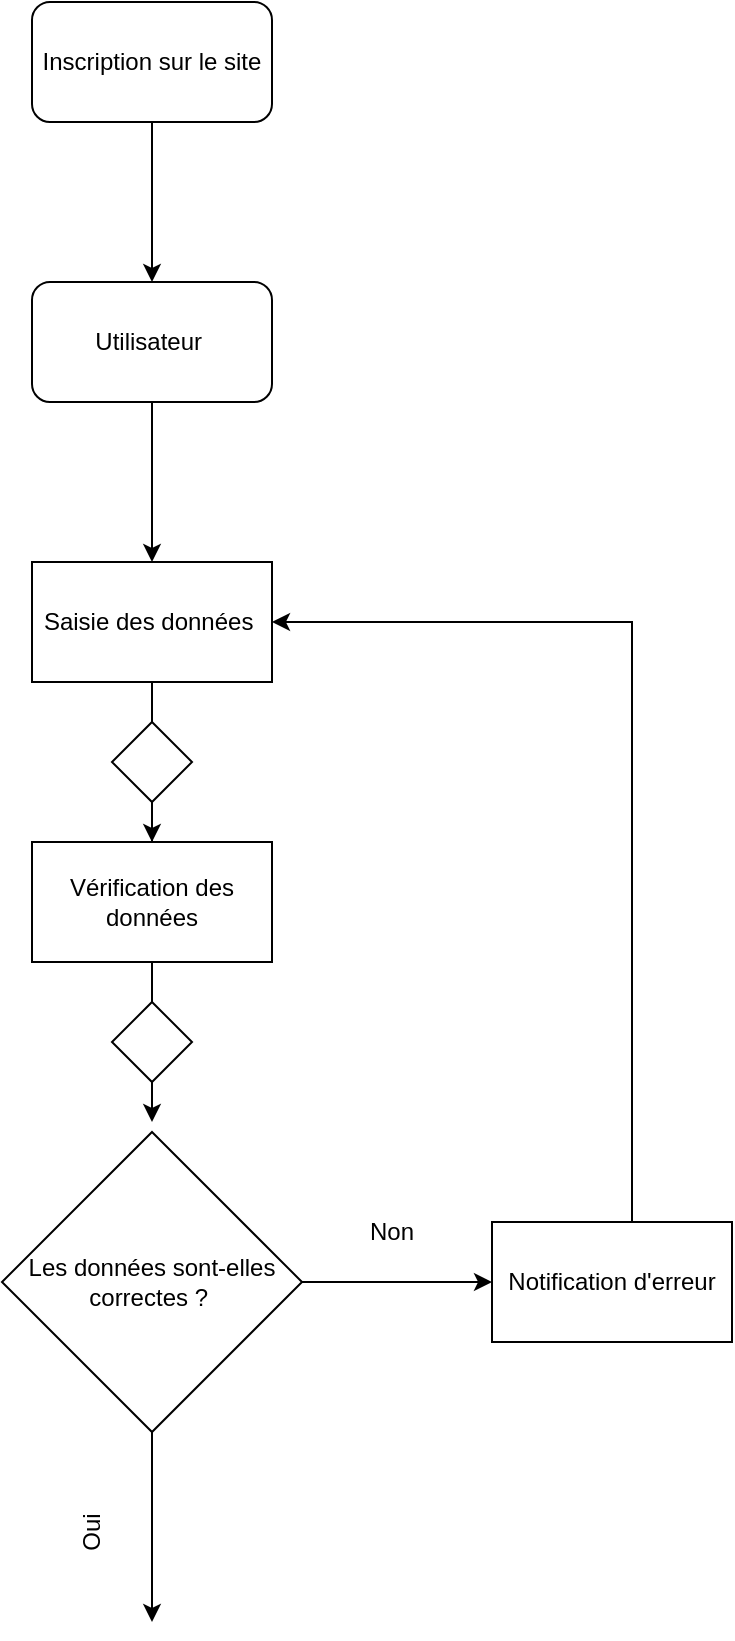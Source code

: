 <mxfile version="20.5.3" type="github">
  <diagram id="C5RBs43oDa-KdzZeNtuy" name="Diagramme d&#39;état utilisateur">
    <mxGraphModel dx="1038" dy="579" grid="1" gridSize="10" guides="1" tooltips="1" connect="1" arrows="1" fold="1" page="1" pageScale="1" pageWidth="827" pageHeight="1169" math="0" shadow="0">
      <root>
        <mxCell id="WIyWlLk6GJQsqaUBKTNV-0" />
        <mxCell id="WIyWlLk6GJQsqaUBKTNV-1" parent="WIyWlLk6GJQsqaUBKTNV-0" />
        <mxCell id="kAuWBWmsDm73bkTep5IY-2" value="" style="edgeStyle=orthogonalEdgeStyle;rounded=0;orthogonalLoop=1;jettySize=auto;html=1;" edge="1" parent="WIyWlLk6GJQsqaUBKTNV-1" source="kAuWBWmsDm73bkTep5IY-0" target="kAuWBWmsDm73bkTep5IY-1">
          <mxGeometry relative="1" as="geometry" />
        </mxCell>
        <mxCell id="kAuWBWmsDm73bkTep5IY-0" value="Inscription sur le site" style="rounded=1;whiteSpace=wrap;html=1;" vertex="1" parent="WIyWlLk6GJQsqaUBKTNV-1">
          <mxGeometry x="340" y="20" width="120" height="60" as="geometry" />
        </mxCell>
        <mxCell id="kAuWBWmsDm73bkTep5IY-4" value="" style="edgeStyle=orthogonalEdgeStyle;rounded=0;orthogonalLoop=1;jettySize=auto;html=1;" edge="1" parent="WIyWlLk6GJQsqaUBKTNV-1" source="kAuWBWmsDm73bkTep5IY-1">
          <mxGeometry relative="1" as="geometry">
            <mxPoint x="400" y="300" as="targetPoint" />
          </mxGeometry>
        </mxCell>
        <mxCell id="kAuWBWmsDm73bkTep5IY-1" value="Utilisateur&amp;nbsp;" style="whiteSpace=wrap;html=1;rounded=1;" vertex="1" parent="WIyWlLk6GJQsqaUBKTNV-1">
          <mxGeometry x="340" y="160" width="120" height="60" as="geometry" />
        </mxCell>
        <mxCell id="kAuWBWmsDm73bkTep5IY-11" value="" style="edgeStyle=orthogonalEdgeStyle;rounded=0;orthogonalLoop=1;jettySize=auto;html=1;startArrow=none;" edge="1" parent="WIyWlLk6GJQsqaUBKTNV-1" source="kAuWBWmsDm73bkTep5IY-25" target="kAuWBWmsDm73bkTep5IY-10">
          <mxGeometry relative="1" as="geometry" />
        </mxCell>
        <mxCell id="kAuWBWmsDm73bkTep5IY-6" value="Saisie des données&amp;nbsp;" style="whiteSpace=wrap;html=1;" vertex="1" parent="WIyWlLk6GJQsqaUBKTNV-1">
          <mxGeometry x="340" y="300" width="120" height="60" as="geometry" />
        </mxCell>
        <mxCell id="kAuWBWmsDm73bkTep5IY-7" value="" style="edgeStyle=orthogonalEdgeStyle;rounded=0;orthogonalLoop=1;jettySize=auto;html=1;" edge="1" parent="WIyWlLk6GJQsqaUBKTNV-1" source="kAuWBWmsDm73bkTep5IY-5" target="kAuWBWmsDm73bkTep5IY-6">
          <mxGeometry relative="1" as="geometry" />
        </mxCell>
        <mxCell id="kAuWBWmsDm73bkTep5IY-9" value="Oui" style="text;html=1;strokeColor=none;fillColor=none;align=center;verticalAlign=middle;whiteSpace=wrap;rounded=0;rotation=-90;" vertex="1" parent="WIyWlLk6GJQsqaUBKTNV-1">
          <mxGeometry x="340" y="770" width="60" height="30" as="geometry" />
        </mxCell>
        <mxCell id="kAuWBWmsDm73bkTep5IY-24" value="" style="edgeStyle=orthogonalEdgeStyle;rounded=0;orthogonalLoop=1;jettySize=auto;html=1;startArrow=none;" edge="1" parent="WIyWlLk6GJQsqaUBKTNV-1" source="kAuWBWmsDm73bkTep5IY-27">
          <mxGeometry relative="1" as="geometry">
            <mxPoint x="400" y="580" as="targetPoint" />
          </mxGeometry>
        </mxCell>
        <mxCell id="kAuWBWmsDm73bkTep5IY-10" value="Vérification des données" style="whiteSpace=wrap;html=1;" vertex="1" parent="WIyWlLk6GJQsqaUBKTNV-1">
          <mxGeometry x="340" y="440" width="120" height="60" as="geometry" />
        </mxCell>
        <mxCell id="kAuWBWmsDm73bkTep5IY-18" value="" style="edgeStyle=orthogonalEdgeStyle;rounded=0;orthogonalLoop=1;jettySize=auto;html=1;entryX=1;entryY=0.5;entryDx=0;entryDy=0;" edge="1" parent="WIyWlLk6GJQsqaUBKTNV-1" source="kAuWBWmsDm73bkTep5IY-12" target="kAuWBWmsDm73bkTep5IY-6">
          <mxGeometry relative="1" as="geometry">
            <mxPoint x="600" y="180" as="targetPoint" />
            <Array as="points">
              <mxPoint x="640" y="330" />
            </Array>
          </mxGeometry>
        </mxCell>
        <mxCell id="kAuWBWmsDm73bkTep5IY-12" value="Notification d&#39;erreur" style="whiteSpace=wrap;html=1;" vertex="1" parent="WIyWlLk6GJQsqaUBKTNV-1">
          <mxGeometry x="570" y="630" width="120" height="60" as="geometry" />
        </mxCell>
        <mxCell id="kAuWBWmsDm73bkTep5IY-20" value="Non" style="text;html=1;strokeColor=none;fillColor=none;align=center;verticalAlign=middle;whiteSpace=wrap;rounded=0;rotation=0;" vertex="1" parent="WIyWlLk6GJQsqaUBKTNV-1">
          <mxGeometry x="490" y="620" width="60" height="30" as="geometry" />
        </mxCell>
        <mxCell id="kAuWBWmsDm73bkTep5IY-25" value="" style="rhombus;whiteSpace=wrap;html=1;" vertex="1" parent="WIyWlLk6GJQsqaUBKTNV-1">
          <mxGeometry x="380" y="380" width="40" height="40" as="geometry" />
        </mxCell>
        <mxCell id="kAuWBWmsDm73bkTep5IY-26" value="" style="edgeStyle=orthogonalEdgeStyle;rounded=0;orthogonalLoop=1;jettySize=auto;html=1;endArrow=none;" edge="1" parent="WIyWlLk6GJQsqaUBKTNV-1" source="kAuWBWmsDm73bkTep5IY-6" target="kAuWBWmsDm73bkTep5IY-25">
          <mxGeometry relative="1" as="geometry">
            <mxPoint x="400" y="360" as="sourcePoint" />
            <mxPoint x="400" y="440" as="targetPoint" />
          </mxGeometry>
        </mxCell>
        <mxCell id="kAuWBWmsDm73bkTep5IY-27" value="" style="rhombus;whiteSpace=wrap;html=1;" vertex="1" parent="WIyWlLk6GJQsqaUBKTNV-1">
          <mxGeometry x="380" y="520" width="40" height="40" as="geometry" />
        </mxCell>
        <mxCell id="kAuWBWmsDm73bkTep5IY-28" value="" style="edgeStyle=orthogonalEdgeStyle;rounded=0;orthogonalLoop=1;jettySize=auto;html=1;endArrow=none;" edge="1" parent="WIyWlLk6GJQsqaUBKTNV-1" source="kAuWBWmsDm73bkTep5IY-10" target="kAuWBWmsDm73bkTep5IY-27">
          <mxGeometry relative="1" as="geometry">
            <mxPoint x="400" y="500" as="sourcePoint" />
            <mxPoint x="400" y="580" as="targetPoint" />
          </mxGeometry>
        </mxCell>
        <mxCell id="kAuWBWmsDm73bkTep5IY-33" value="" style="edgeStyle=orthogonalEdgeStyle;rounded=0;orthogonalLoop=1;jettySize=auto;html=1;" edge="1" parent="WIyWlLk6GJQsqaUBKTNV-1" source="kAuWBWmsDm73bkTep5IY-29">
          <mxGeometry relative="1" as="geometry">
            <mxPoint x="400" y="830" as="targetPoint" />
          </mxGeometry>
        </mxCell>
        <mxCell id="kAuWBWmsDm73bkTep5IY-29" value="Les données sont-elles correctes ?&amp;nbsp;" style="rhombus;whiteSpace=wrap;html=1;" vertex="1" parent="WIyWlLk6GJQsqaUBKTNV-1">
          <mxGeometry x="325" y="585" width="150" height="150" as="geometry" />
        </mxCell>
        <mxCell id="kAuWBWmsDm73bkTep5IY-32" value="" style="endArrow=classic;html=1;rounded=0;exitX=1;exitY=0.5;exitDx=0;exitDy=0;entryX=0;entryY=0.5;entryDx=0;entryDy=0;" edge="1" parent="WIyWlLk6GJQsqaUBKTNV-1" source="kAuWBWmsDm73bkTep5IY-29" target="kAuWBWmsDm73bkTep5IY-12">
          <mxGeometry width="50" height="50" relative="1" as="geometry">
            <mxPoint x="520" y="590" as="sourcePoint" />
            <mxPoint x="490" y="590" as="targetPoint" />
          </mxGeometry>
        </mxCell>
      </root>
    </mxGraphModel>
  </diagram>
</mxfile>
